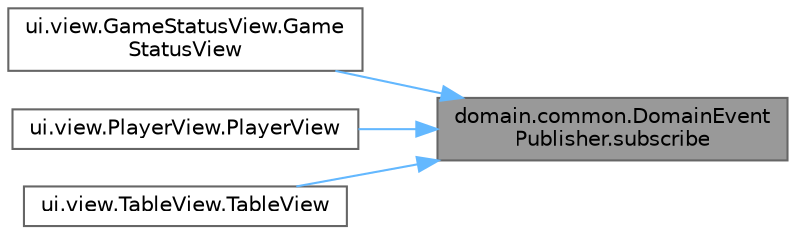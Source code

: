 digraph "domain.common.DomainEventPublisher.subscribe"
{
 // LATEX_PDF_SIZE
  bgcolor="transparent";
  edge [fontname=Helvetica,fontsize=10,labelfontname=Helvetica,labelfontsize=10];
  node [fontname=Helvetica,fontsize=10,shape=box,height=0.2,width=0.4];
  rankdir="RL";
  Node1 [id="Node000001",label="domain.common.DomainEvent\lPublisher.subscribe",height=0.2,width=0.4,color="gray40", fillcolor="grey60", style="filled", fontcolor="black",tooltip="Registra un suscriptor para recibir eventos de dominio."];
  Node1 -> Node2 [id="edge1_Node000001_Node000002",dir="back",color="steelblue1",style="solid",tooltip=" "];
  Node2 [id="Node000002",label="ui.view.GameStatusView.Game\lStatusView",height=0.2,width=0.4,color="grey40", fillcolor="white", style="filled",URL="$classui_1_1view_1_1_game_status_view.html#afe421237b8a7bf22d21a4aab1a27bd97",tooltip=" "];
  Node1 -> Node3 [id="edge2_Node000001_Node000003",dir="back",color="steelblue1",style="solid",tooltip=" "];
  Node3 [id="Node000003",label="ui.view.PlayerView.PlayerView",height=0.2,width=0.4,color="grey40", fillcolor="white", style="filled",URL="$classui_1_1view_1_1_player_view.html#ad68fd3cafe42c24f1eda93cbdc3b6da4",tooltip=" "];
  Node1 -> Node4 [id="edge3_Node000001_Node000004",dir="back",color="steelblue1",style="solid",tooltip=" "];
  Node4 [id="Node000004",label="ui.view.TableView.TableView",height=0.2,width=0.4,color="grey40", fillcolor="white", style="filled",URL="$classui_1_1view_1_1_table_view.html#a1ae9c2f9b4b34137034bcfd962a220d0",tooltip=" "];
}
